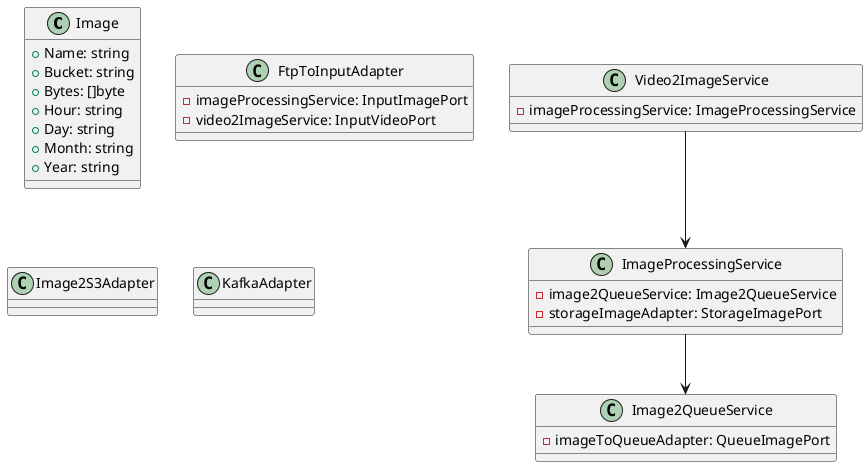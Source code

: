 @startuml
class Image {
+Name: string
+Bucket: string
+Bytes: []byte
+Hour: string
+Day: string
+Month: string
+Year: string

}
class FtpToInputAdapter {
-imageProcessingService: InputImagePort
-video2ImageService: InputVideoPort

}
class Image2S3Adapter {


}
class KafkaAdapter {


}
class Image2QueueService {
-imageToQueueAdapter: QueueImagePort

}
class ImageProcessingService {
-image2QueueService: Image2QueueService
-storageImageAdapter: StorageImagePort

}
class Video2ImageService {
-imageProcessingService: ImageProcessingService

}
ImageProcessingService --> Image2QueueService
Video2ImageService --> ImageProcessingService
@enduml